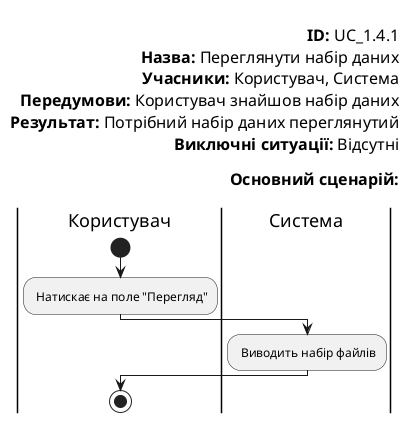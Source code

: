 @startuml
left header
        
        <font color=000 size=16><b>ID:</b> UC_1.4.1
        <font color=000 size=16><b>Назва:</b> Переглянути набір даних
        <font color=000 size=16><b>Учасники:</b> Користувач, Система
        <font color=000 size=16><b>Передумови:</b> Користувач знайшов набір даних
        <font color=000 size=16><b>Результат:</b> Потрібний набір даних переглянутий
        <font color=000 size=16><b>Виключні ситуації:</b> Відсутні
        
        <font color=000 size=16><b>Основний сценарій:</b>
        
    end header

    |Користувач|
        start
        : Натискає на поле "Перегляд";
    |Система|
        : Виводить набір файлів;
    |Користувач|
        stop;
@enduml
